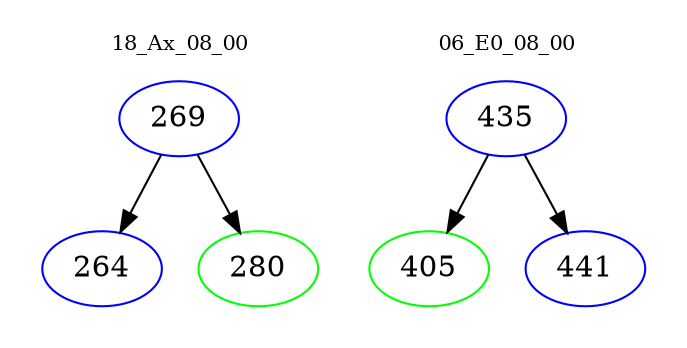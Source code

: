 digraph{
subgraph cluster_0 {
color = white
label = "18_Ax_08_00";
fontsize=10;
T0_269 [label="269", color="blue"]
T0_269 -> T0_264 [color="black"]
T0_264 [label="264", color="blue"]
T0_269 -> T0_280 [color="black"]
T0_280 [label="280", color="green"]
}
subgraph cluster_1 {
color = white
label = "06_E0_08_00";
fontsize=10;
T1_435 [label="435", color="blue"]
T1_435 -> T1_405 [color="black"]
T1_405 [label="405", color="green"]
T1_435 -> T1_441 [color="black"]
T1_441 [label="441", color="blue"]
}
}
